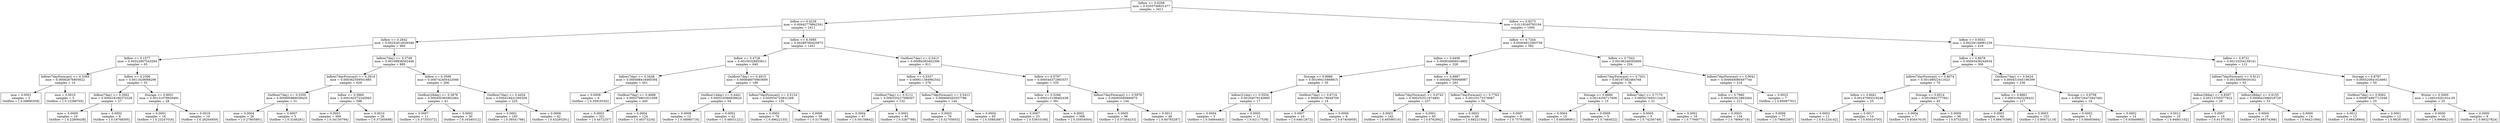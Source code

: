 digraph Tree {
0 [label="Inflow <= 0.6208\nmse = 0.0355709631477\nsamples = 3411", shape="box"] ;
1 [label="Inflow <= 0.4228\nmse = 0.00942779842341\nsamples = 2411", shape="box"] ;
0 -> 1 ;
2 [label="Inflow <= 0.2642\nmse = 0.00252614026546\nsamples = 960", shape="box"] ;
1 -> 2 ;
3 [label="Inflow <= 0.1577\nmse = 0.00322907543284\nsamples = 65", shape="box"] ;
2 -> 3 ;
4 [label="Inflow(7dayForecast) <= 0.3369\nmse = 0.00082676805622\nsamples = 10", shape="box"] ;
3 -> 4 ;
5 [label="mse = 0.0001\nsamples = 5\nOutflow = [ 0.08890358]", shape="box"] ;
4 -> 5 ;
6 [label="mse = 0.0010\nsamples = 5\nOutflow = [ 0.12288705]", shape="box"] ;
4 -> 6 ;
7 [label="Inflow <= 0.2306\nmse = 0.0011628088298\nsamples = 55", shape="box"] ;
3 -> 7 ;
8 [label="Inflow(7day) <= 0.3062\nmse = 0.000418180375328\nsamples = 27", shape="box"] ;
7 -> 8 ;
9 [label="mse = 0.0000\nsamples = 19\nOutflow = [ 0.22806438]", shape="box"] ;
8 -> 9 ;
10 [label="mse = 0.0002\nsamples = 8\nOutflow = [ 0.18768595]", shape="box"] ;
8 -> 10 ;
11 [label="Storage <= 0.8931\nmse = 0.00131078930491\nsamples = 28", shape="box"] ;
7 -> 11 ;
12 [label="mse = 0.0001\nsamples = 18\nOutflow = [ 0.23247016]", shape="box"] ;
11 -> 12 ;
13 [label="mse = 0.0019\nsamples = 10\nOutflow = [ 0.28204959]", shape="box"] ;
11 -> 13 ;
14 [label="Inflow(7day) <= 0.3748\nmse = 0.00109838502446\nsamples = 895", shape="box"] ;
2 -> 14 ;
15 [label="Inflow(7dayForecast) <= 0.2914\nmse = 0.000362509501885\nsamples = 629", shape="box"] ;
14 -> 15 ;
16 [label="Outflow(7day) <= 0.3359\nmse = 0.000695889038435\nsamples = 31", shape="box"] ;
15 -> 16 ;
17 [label="mse = 0.0004\nsamples = 26\nOutflow = [ 0.27805891]", shape="box"] ;
16 -> 17 ;
18 [label="mse = 0.0007\nsamples = 5\nOutflow = [ 0.3246281]", shape="box"] ;
16 -> 18 ;
19 [label="Inflow <= 0.3960\nmse = 0.000182572245943\nsamples = 598", shape="box"] ;
15 -> 19 ;
20 [label="mse = 0.0001\nsamples = 569\nOutflow = [ 0.34150794]", shape="box"] ;
19 -> 20 ;
21 [label="mse = 0.0010\nsamples = 29\nOutflow = [ 0.37265698]", shape="box"] ;
19 -> 21 ;
22 [label="Inflow <= 0.3599\nmse = 0.000742405422046\nsamples = 266", shape="box"] ;
14 -> 22 ;
23 [label="Outflow(28day) <= 0.3876\nmse = 0.000450365902484\nsamples = 41", shape="box"] ;
22 -> 23 ;
24 [label="mse = 0.0007\nsamples = 11\nOutflow = [ 0.37355372]", shape="box"] ;
23 -> 24 ;
25 [label="mse = 0.0002\nsamples = 30\nOutflow = [ 0.34540312]", shape="box"] ;
23 -> 25 ;
26 [label="Outflow(7day) <= 0.4434\nmse = 0.000418431595359\nsamples = 225", shape="box"] ;
22 -> 26 ;
27 [label="mse = 0.0001\nsamples = 183\nOutflow = [ 0.39541766]", shape="box"] ;
26 -> 27 ;
28 [label="mse = 0.0006\nsamples = 42\nOutflow = [ 0.43295291]", shape="box"] ;
26 -> 28 ;
29 [label="Inflow <= 0.5085\nmse = 0.00289760420973\nsamples = 1451", shape="box"] ;
1 -> 29 ;
30 [label="Inflow <= 0.4728\nmse = 0.00100328855611\nsamples = 640", shape="box"] ;
29 -> 30 ;
31 [label="Inflow(7day) <= 0.3428\nmse = 0.000498418460394\nsamples = 451", shape="box"] ;
30 -> 31 ;
32 [label="mse = 0.0008\nsamples = 6\nOutflow = [ 0.35919192]", shape="box"] ;
31 -> 32 ;
33 [label="Outflow(7day) <= 0.4688\nmse = 0.000379801021008\nsamples = 445", shape="box"] ;
31 -> 33 ;
34 [label="mse = 0.0003\nsamples = 321\nOutflow = [ 0.4472257]", shape="box"] ;
33 -> 34 ;
35 [label="mse = 0.0004\nsamples = 124\nOutflow = [ 0.46373234]", shape="box"] ;
33 -> 35 ;
36 [label="Outflow(7day) <= 0.4915\nmse = 0.000848070903609\nsamples = 189", shape="box"] ;
30 -> 36 ;
37 [label="Outflow(14day) <= 0.4441\nmse = 0.000510586938624\nsamples = 54", shape="box"] ;
36 -> 37 ;
38 [label="mse = 0.0008\nsamples = 12\nOutflow = [ 0.48980716]", shape="box"] ;
37 -> 38 ;
39 [label="mse = 0.0002\nsamples = 42\nOutflow = [ 0.46031221]", shape="box"] ;
37 -> 39 ;
40 [label="Inflow(7dayForecast) <= 0.5124\nmse = 0.000554725831268\nsamples = 135", shape="box"] ;
36 -> 40 ;
41 [label="mse = 0.0003\nsamples = 76\nOutflow = [ 0.49622155]", shape="box"] ;
40 -> 41 ;
42 [label="mse = 0.0006\nsamples = 59\nOutflow = [ 0.5176486]", shape="box"] ;
40 -> 42 ;
43 [label="Outflow(7day) <= 0.5413\nmse = 0.00084363402306\nsamples = 811", shape="box"] ;
29 -> 43 ;
44 [label="Inflow <= 0.5337\nmse = 0.000611384962542\nsamples = 276", shape="box"] ;
43 -> 44 ;
45 [label="Outflow(7day) <= 0.5112\nmse = 0.000333227598307\nsamples = 132", shape="box"] ;
44 -> 45 ;
46 [label="mse = 0.0004\nsamples = 47\nOutflow = [ 0.50158842]", shape="box"] ;
45 -> 46 ;
47 [label="mse = 0.0001\nsamples = 85\nOutflow = [ 0.5267788]", shape="box"] ;
45 -> 47 ;
48 [label="Inflow(7dayForecast) <= 0.5412\nmse = 0.000600265557786\nsamples = 144", shape="box"] ;
44 -> 48 ;
49 [label="mse = 0.0003\nsamples = 79\nOutflow = [ 0.52705653]", shape="box"] ;
48 -> 49 ;
50 [label="mse = 0.0004\nsamples = 65\nOutflow = [ 0.55882687]", shape="box"] ;
48 -> 50 ;
51 [label="Inflow <= 0.5797\nmse = 0.000544372893537\nsamples = 535", shape="box"] ;
43 -> 51 ;
52 [label="Inflow <= 0.5266\nmse = 0.000215108462438\nsamples = 391", shape="box"] ;
51 -> 52 ;
53 [label="mse = 0.0007\nsamples = 23\nOutflow = [ 0.53910169]", shape="box"] ;
52 -> 53 ;
54 [label="mse = 0.0002\nsamples = 368\nOutflow = [ 0.55934004]", shape="box"] ;
52 -> 54 ;
55 [label="Inflow(7dayForecast) <= 0.5978\nmse = 0.00093585890675\nsamples = 144", shape="box"] ;
51 -> 55 ;
56 [label="mse = 0.0005\nsamples = 96\nOutflow = [ 0.57264233]", shape="box"] ;
55 -> 56 ;
57 [label="mse = 0.0011\nsamples = 48\nOutflow = [ 0.60783287]", shape="box"] ;
55 -> 57 ;
58 [label="Inflow <= 0.8273\nmse = 0.0119160793194\nsamples = 1000", shape="box"] ;
0 -> 58 ;
59 [label="Inflow <= 0.7244\nmse = 0.00404812583758\nsamples = 582", shape="box"] ;
58 -> 59 ;
60 [label="Inflow <= 0.6406\nmse = 0.000834806014902\nsamples = 328", shape="box"] ;
59 -> 60 ;
61 [label="Storage <= 0.8986\nmse = 0.00199415669815\nsamples = 35", shape="box"] ;
60 -> 61 ;
62 [label="Inflow(21day) <= 0.5554\nmse = 0.00164579140685\nsamples = 17", shape="box"] ;
61 -> 62 ;
63 [label="mse = 0.0004\nsamples = 5\nOutflow = [ 0.54664463]", shape="box"] ;
62 -> 63 ;
64 [label="mse = 0.0005\nsamples = 12\nOutflow = [ 0.62117539]", shape="box"] ;
62 -> 64 ;
65 [label="Outflow(7day) <= 0.6716\nmse = 0.000616178049709\nsamples = 18", shape="box"] ;
61 -> 65 ;
66 [label="mse = 0.0007\nsamples = 10\nOutflow = [ 0.64612672]", shape="box"] ;
65 -> 66 ;
67 [label="mse = 0.0000\nsamples = 8\nOutflow = [ 0.67404959]", shape="box"] ;
65 -> 67 ;
68 [label="Inflow <= 0.6987\nmse = 0.000482769068987\nsamples = 293", shape="box"] ;
60 -> 68 ;
69 [label="Inflow(7dayForecast) <= 0.6743\nmse = 0.000252511674891\nsamples = 237", shape="box"] ;
68 -> 69 ;
70 [label="mse = 0.0003\nsamples = 142\nOutflow = [ 0.66596516]", shape="box"] ;
69 -> 70 ;
71 [label="mse = 0.0001\nsamples = 95\nOutflow = [ 0.6762662]", shape="box"] ;
69 -> 71 ;
72 [label="Inflow(7dayForecast) <= 0.7763\nmse = 0.00103173378087\nsamples = 56", shape="box"] ;
68 -> 72 ;
73 [label="mse = 0.0003\nsamples = 48\nOutflow = [ 0.68221304]", shape="box"] ;
72 -> 73 ;
74 [label="mse = 0.0007\nsamples = 8\nOutflow = [ 0.75793388]", shape="box"] ;
72 -> 74 ;
75 [label="Inflow <= 0.7543\nmse = 0.00106246592609\nsamples = 254", shape="box"] ;
59 -> 75 ;
76 [label="Inflow(7dayForecast) <= 0.7021\nmse = 0.00187382464768\nsamples = 36", shape="box"] ;
75 -> 76 ;
77 [label="Storage <= 0.8866\nmse = 0.0014256717606\nsamples = 15", shape="box"] ;
76 -> 77 ;
78 [label="mse = 0.0004\nsamples = 10\nOutflow = [ 0.68509091]", shape="box"] ;
77 -> 78 ;
79 [label="mse = 0.0009\nsamples = 5\nOutflow = [ 0.7464022]", shape="box"] ;
77 -> 79 ;
80 [label="Inflow(7day) <= 0.7170\nmse = 0.000427650112428\nsamples = 21", shape="box"] ;
76 -> 80 ;
81 [label="mse = 0.0005\nsamples = 5\nOutflow = [ 0.74256749]", shape="box"] ;
80 -> 81 ;
82 [label="mse = 0.0001\nsamples = 16\nOutflow = [ 0.77940771]", shape="box"] ;
80 -> 82 ;
83 [label="Inflow(7dayForecast) <= 0.9041\nmse = 0.000640080497744\nsamples = 218", shape="box"] ;
75 -> 83 ;
84 [label="Inflow <= 0.7960\nmse = 0.000452912863264\nsamples = 211", shape="box"] ;
83 -> 84 ;
85 [label="mse = 0.0003\nsamples = 134\nOutflow = [ 0.78064718]", shape="box"] ;
84 -> 85 ;
86 [label="mse = 0.0006\nsamples = 77\nOutflow = [ 0.79682587]", shape="box"] ;
84 -> 86 ;
87 [label="mse = 0.0023\nsamples = 7\nOutflow = [ 0.85087761]", shape="box"] ;
83 -> 87 ;
88 [label="Inflow <= 0.9341\nmse = 0.00228149981239\nsamples = 418", shape="box"] ;
58 -> 88 ;
89 [label="Inflow <= 0.8678\nmse = 0.00093438244934\nsamples = 306", shape="box"] ;
88 -> 89 ;
90 [label="Inflow(7dayForecast) <= 0.8074\nmse = 0.00148922411623\nsamples = 70", shape="box"] ;
89 -> 90 ;
91 [label="Inflow <= 0.8441\nmse = 0.00147093319248\nsamples = 25", shape="box"] ;
90 -> 91 ;
92 [label="mse = 0.0003\nsamples = 11\nOutflow = [ 0.81224142]", shape="box"] ;
91 -> 92 ;
93 [label="mse = 0.0017\nsamples = 14\nOutflow = [ 0.85024793]", shape="box"] ;
91 -> 93 ;
94 [label="Storage <= 0.8514\nmse = 0.0010662777841\nsamples = 45", shape="box"] ;
90 -> 94 ;
95 [label="mse = 0.0004\nsamples = 7\nOutflow = [ 0.83047619]", shape="box"] ;
94 -> 95 ;
96 [label="mse = 0.0009\nsamples = 38\nOutflow = [ 0.8753255]", shape="box"] ;
94 -> 96 ;
97 [label="Outflow(7day) <= 0.9424\nmse = 0.000431045196399\nsamples = 236", shape="box"] ;
89 -> 97 ;
98 [label="Inflow <= 0.8861\nmse = 0.00031943239422\nsamples = 217", shape="box"] ;
97 -> 98 ;
99 [label="mse = 0.0003\nsamples = 64\nOutflow = [ 0.88470386]", shape="box"] ;
98 -> 99 ;
100 [label="mse = 0.0003\nsamples = 153\nOutflow = [ 0.89472119]", shape="box"] ;
98 -> 100 ;
101 [label="Storage <= 0.8758\nmse = 0.000726473847491\nsamples = 19", shape="box"] ;
97 -> 101 ;
102 [label="mse = 0.0002\nsamples = 5\nOutflow = [ 0.88493664]", shape="box"] ;
101 -> 102 ;
103 [label="mse = 0.0002\nsamples = 14\nOutflow = [ 0.93849665]", shape="box"] ;
101 -> 103 ;
104 [label="Inflow <= 0.9731\nmse = 0.00133254159141\nsamples = 112", shape="box"] ;
88 -> 104 ;
105 [label="Inflow(7dayForecast) <= 0.9121\nmse = 0.00130059030162\nsamples = 62", shape="box"] ;
104 -> 105 ;
106 [label="Inflow(28day) <= 0.8397\nmse = 0.00113705577922\nsamples = 29", shape="box"] ;
105 -> 106 ;
107 [label="mse = 0.0012\nsamples = 10\nOutflow = [ 0.94801102]", shape="box"] ;
106 -> 107 ;
108 [label="mse = 0.0007\nsamples = 19\nOutflow = [ 0.91375381]", shape="box"] ;
106 -> 108 ;
109 [label="Inflow(28day) <= 0.9155\nmse = 0.000642396018729\nsamples = 33", shape="box"] ;
105 -> 109 ;
110 [label="mse = 0.0004\nsamples = 19\nOutflow = [ 0.98374366]", shape="box"] ;
109 -> 110 ;
111 [label="mse = 0.0000\nsamples = 14\nOutflow = [ 0.94421094]", shape="box"] ;
109 -> 111 ;
112 [label="Storage <= 0.8787\nmse = 0.000520641624661\nsamples = 50", shape="box"] ;
104 -> 112 ;
113 [label="Outflow(7day) <= 0.9562\nmse = 0.000874987713346\nsamples = 25", shape="box"] ;
112 -> 113 ;
114 [label="mse = 0.0012\nsamples = 13\nOutflow = [ 0.96428904]", shape="box"] ;
113 -> 114 ;
115 [label="mse = 0.0001\nsamples = 12\nOutflow = [ 0.99291093]", shape="box"] ;
113 -> 115 ;
116 [label="Winter <= 0.5000\nmse = 1.14931020191e-05\nsamples = 25", shape="box"] ;
112 -> 116 ;
117 [label="mse = 0.0000\nsamples = 16\nOutflow = [ 0.99694215]", shape="box"] ;
116 -> 117 ;
118 [label="mse = 0.0000\nsamples = 9\nOutflow = [ 0.99327824]", shape="box"] ;
116 -> 118 ;
}